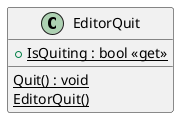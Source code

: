 @startuml
class EditorQuit {
    {static} + IsQuiting : bool <<get>>
    {static} Quit() : void
    {static} EditorQuit()
}
@enduml
